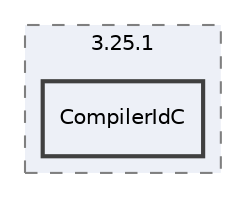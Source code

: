 digraph "CMakeFiles/3.25.1/CompilerIdC"
{
 // LATEX_PDF_SIZE
  edge [fontname="Helvetica",fontsize="10",labelfontname="Helvetica",labelfontsize="10"];
  node [fontname="Helvetica",fontsize="10",shape=record];
  compound=true
  subgraph clusterdir_665e1a30886da0ed2a40a79c6d63ef8c {
    graph [ bgcolor="#edf0f7", pencolor="grey50", style="filled,dashed,", label="3.25.1", fontname="Helvetica", fontsize="10", URL="dir_665e1a30886da0ed2a40a79c6d63ef8c.html"]
  dir_285818956231a328456a5ae3d7081a7e [shape=box, label="CompilerIdC", style="filled,bold,", fillcolor="#edf0f7", color="grey25", URL="dir_285818956231a328456a5ae3d7081a7e.html"];
  }
}
